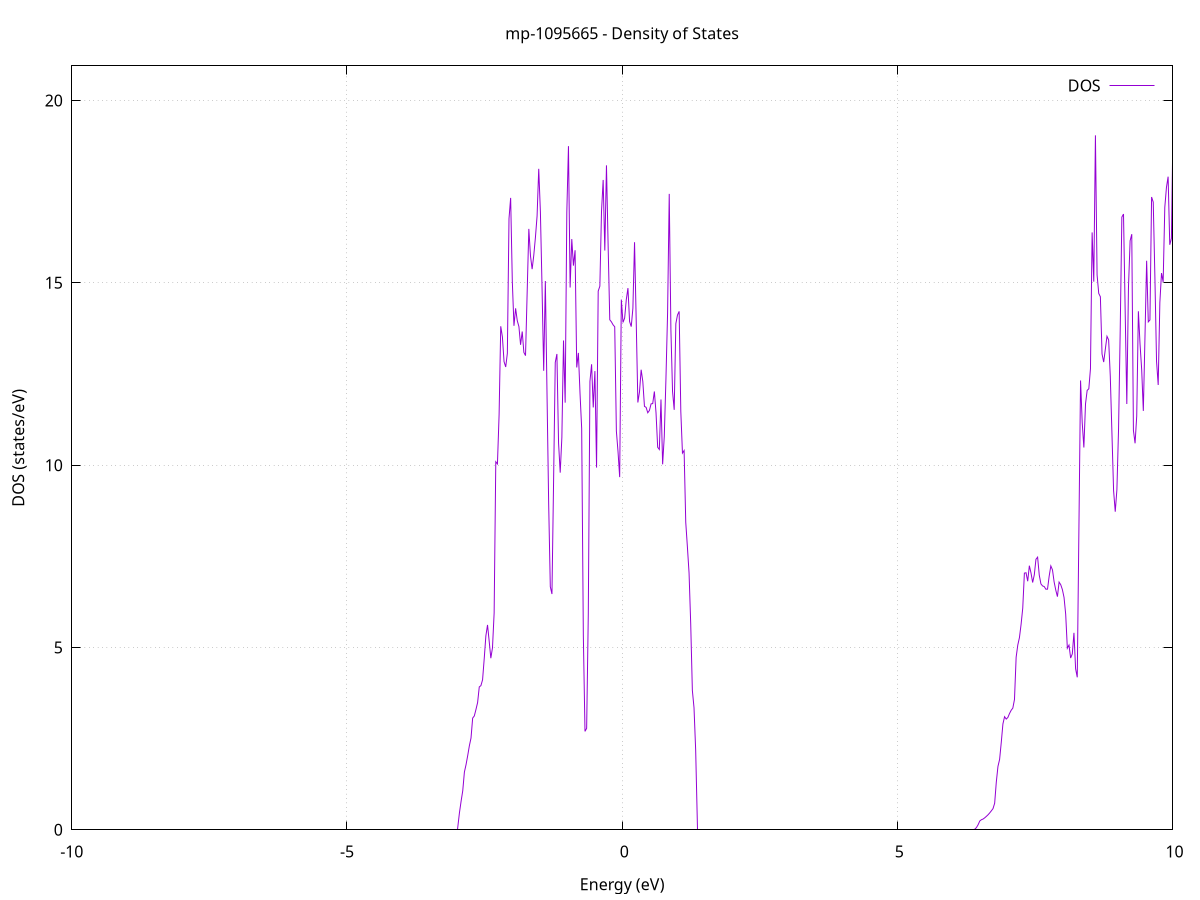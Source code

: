 set title 'mp-1095665 - Density of States'
set xlabel 'Energy (eV)'
set ylabel 'DOS (states/eV)'
set grid
set xrange [-10:10]
set yrange [0:20.949]
set xzeroaxis lt -1
set terminal png size 800,600
set output 'mp-1095665_dos_gnuplot.png'
plot '-' using 1:2 with lines title 'DOS'
-39.424700 0.000000
-39.394700 0.000000
-39.364700 0.000000
-39.334700 0.000000
-39.304700 0.000000
-39.274700 0.000000
-39.244600 0.000000
-39.214600 0.000000
-39.184600 0.000000
-39.154600 0.000000
-39.124600 0.000000
-39.094600 0.000000
-39.064600 0.000000
-39.034500 0.000000
-39.004500 0.000000
-38.974500 0.000000
-38.944500 0.000000
-38.914500 0.000000
-38.884500 0.000000
-38.854400 0.000000
-38.824400 0.000000
-38.794400 0.000000
-38.764400 0.000000
-38.734400 0.000000
-38.704400 0.000000
-38.674400 0.000000
-38.644300 0.000000
-38.614300 0.000000
-38.584300 0.000000
-38.554300 0.000000
-38.524300 0.000000
-38.494300 0.000000
-38.464200 0.000000
-38.434200 0.000000
-38.404200 0.000000
-38.374200 0.000000
-38.344200 0.000000
-38.314200 0.000000
-38.284200 0.000000
-38.254100 0.000000
-38.224100 0.000000
-38.194100 0.000000
-38.164100 0.000000
-38.134100 0.000000
-38.104100 0.000000
-38.074100 0.000000
-38.044000 0.000000
-38.014000 0.000000
-37.984000 0.000000
-37.954000 0.000000
-37.924000 0.000000
-37.894000 0.000000
-37.863900 0.000000
-37.833900 0.000000
-37.803900 0.000000
-37.773900 0.000000
-37.743900 0.000000
-37.713900 0.000000
-37.683900 0.000000
-37.653800 0.000000
-37.623800 0.000000
-37.593800 0.000000
-37.563800 0.000000
-37.533800 0.000000
-37.503800 0.000000
-37.473700 0.000000
-37.443700 0.000000
-37.413700 0.000000
-37.383700 0.000000
-37.353700 0.000000
-37.323700 0.000000
-37.293700 0.000000
-37.263600 0.000000
-37.233600 0.000000
-37.203600 0.000000
-37.173600 0.000000
-37.143600 0.000000
-37.113600 0.000000
-37.083500 0.000000
-37.053500 0.000000
-37.023500 0.000000
-36.993500 0.000000
-36.963500 0.000000
-36.933500 0.000000
-36.903500 0.000000
-36.873400 0.000000
-36.843400 0.000000
-36.813400 0.000000
-36.783400 0.000000
-36.753400 0.000000
-36.723400 0.000000
-36.693400 26.869400
-36.663300 295.104100
-36.633300 0.000000
-36.603300 0.000000
-36.573300 0.000000
-36.543300 0.000000
-36.513300 0.000000
-36.483200 0.000000
-36.453200 0.000000
-36.423200 0.000000
-36.393200 0.000000
-36.363200 0.000000
-36.333200 0.000000
-36.303200 0.000000
-36.273100 0.000000
-36.243100 0.000000
-36.213100 0.000000
-36.183100 0.000000
-36.153100 0.000000
-36.123100 0.000000
-36.093000 0.000000
-36.063000 0.000000
-36.033000 0.000000
-36.003000 0.000000
-35.973000 0.000000
-35.943000 0.000000
-35.913000 0.000000
-35.882900 0.000000
-35.852900 0.000000
-35.822900 0.000000
-35.792900 0.000000
-35.762900 0.000000
-35.732900 0.000000
-35.702800 0.000000
-35.672800 0.000000
-35.642800 0.000000
-35.612800 0.000000
-35.582800 0.000000
-35.552800 0.000000
-35.522800 0.000000
-35.492700 0.000000
-35.462700 0.000000
-35.432700 0.000000
-35.402700 0.000000
-35.372700 0.000000
-35.342700 0.000000
-35.312700 0.000000
-35.282600 0.000000
-35.252600 0.000000
-35.222600 0.000000
-35.192600 0.000000
-35.162600 0.000000
-35.132600 0.000000
-35.102500 0.000000
-35.072500 0.000000
-35.042500 0.000000
-35.012500 0.000000
-34.982500 0.000000
-34.952500 0.000000
-34.922500 0.000000
-34.892400 0.000000
-34.862400 0.000000
-34.832400 0.000000
-34.802400 0.000000
-34.772400 0.000000
-34.742400 0.000000
-34.712300 0.000000
-34.682300 0.000000
-34.652300 0.000000
-34.622300 0.000000
-34.592300 0.000000
-34.562300 0.000000
-34.532300 0.000000
-34.502200 0.000000
-34.472200 0.000000
-34.442200 0.000000
-34.412200 0.000000
-34.382200 0.000000
-34.352200 0.000000
-34.322200 0.000000
-34.292100 0.000000
-34.262100 0.000000
-34.232100 0.000000
-34.202100 0.000000
-34.172100 0.000000
-34.142100 0.000000
-34.112000 0.000000
-34.082000 0.000000
-34.052000 0.000000
-34.022000 0.000000
-33.992000 0.000000
-33.962000 0.000000
-33.932000 0.000000
-33.901900 0.000000
-33.871900 0.000000
-33.841900 0.000000
-33.811900 0.000000
-33.781900 0.000000
-33.751900 0.000000
-33.721800 0.000000
-33.691800 0.000000
-33.661800 0.000000
-33.631800 0.000000
-33.601800 0.000000
-33.571800 0.000000
-33.541800 0.000000
-33.511700 0.000000
-33.481700 0.000000
-33.451700 0.000000
-33.421700 0.000000
-33.391700 0.000000
-33.361700 0.000000
-33.331600 0.000000
-33.301600 0.000000
-33.271600 0.000000
-33.241600 0.000000
-33.211600 0.000000
-33.181600 0.000000
-33.151600 0.000000
-33.121500 0.000000
-33.091500 0.000000
-33.061500 0.000000
-33.031500 0.000000
-33.001500 0.000000
-32.971500 0.000000
-32.941500 0.000000
-32.911400 0.000000
-32.881400 0.000000
-32.851400 0.000000
-32.821400 0.000000
-32.791400 0.000000
-32.761400 0.000000
-32.731300 0.000000
-32.701300 0.000000
-32.671300 0.000000
-32.641300 0.000000
-32.611300 0.000000
-32.581300 0.000000
-32.551300 0.000000
-32.521200 0.000000
-32.491200 0.000000
-32.461200 0.000000
-32.431200 0.000000
-32.401200 0.000000
-32.371200 0.000000
-32.341100 0.000000
-32.311100 0.000000
-32.281100 0.000000
-32.251100 0.000000
-32.221100 0.000000
-32.191100 0.000000
-32.161100 0.000000
-32.131000 0.000000
-32.101000 0.000000
-32.071000 0.000000
-32.041000 0.000000
-32.011000 0.000000
-31.981000 0.000000
-31.950900 0.000000
-31.920900 0.000000
-31.890900 0.000000
-31.860900 0.000000
-31.830900 0.000000
-31.800900 0.000000
-31.770900 0.000000
-31.740800 0.000000
-31.710800 0.000000
-31.680800 0.000000
-31.650800 0.000000
-31.620800 0.000000
-31.590800 0.000000
-31.560800 0.000000
-31.530700 0.000000
-31.500700 0.000000
-31.470700 0.000000
-31.440700 0.000000
-31.410700 0.000000
-31.380700 0.000000
-31.350600 0.000000
-31.320600 0.000000
-31.290600 0.000000
-31.260600 0.000000
-31.230600 0.000000
-31.200600 0.000000
-31.170600 0.000000
-31.140500 0.000000
-31.110500 0.000000
-31.080500 0.000000
-31.050500 0.000000
-31.020500 0.000000
-30.990500 0.000000
-30.960400 0.000000
-30.930400 0.000000
-30.900400 0.000000
-30.870400 0.000000
-30.840400 0.000000
-30.810400 0.000000
-30.780400 0.000000
-30.750300 0.000000
-30.720300 0.000000
-30.690300 0.000000
-30.660300 0.000000
-30.630300 0.000000
-30.600300 0.000000
-30.570300 0.000000
-30.540200 0.000000
-30.510200 0.000000
-30.480200 0.000000
-30.450200 0.000000
-30.420200 0.000000
-30.390200 0.000000
-30.360100 0.000000
-30.330100 0.000000
-30.300100 0.000000
-30.270100 0.000000
-30.240100 0.000000
-30.210100 0.000000
-30.180100 0.000000
-30.150000 0.000000
-30.120000 0.000000
-30.090000 0.000000
-30.060000 0.000000
-30.030000 0.000000
-30.000000 0.000000
-29.969900 0.000000
-29.939900 0.000000
-29.909900 0.000000
-29.879900 0.000000
-29.849900 0.000000
-29.819900 0.000000
-29.789900 0.000000
-29.759800 0.000000
-29.729800 0.000000
-29.699800 0.000000
-29.669800 0.000000
-29.639800 0.000000
-29.609800 0.000000
-29.579700 0.000000
-29.549700 0.000000
-29.519700 0.000000
-29.489700 0.000000
-29.459700 0.000000
-29.429700 0.000000
-29.399700 0.000000
-29.369600 0.000000
-29.339600 0.000000
-29.309600 0.000000
-29.279600 0.000000
-29.249600 0.000000
-29.219600 0.000000
-29.189600 0.000000
-29.159500 0.000000
-29.129500 0.000000
-29.099500 0.000000
-29.069500 0.000000
-29.039500 0.000000
-29.009500 0.000000
-28.979400 0.000000
-28.949400 0.000000
-28.919400 0.000000
-28.889400 0.000000
-28.859400 0.000000
-28.829400 0.000000
-28.799400 0.000000
-28.769300 0.000000
-28.739300 0.000000
-28.709300 0.000000
-28.679300 0.000000
-28.649300 0.000000
-28.619300 0.000000
-28.589200 0.000000
-28.559200 0.000000
-28.529200 0.000000
-28.499200 0.000000
-28.469200 0.000000
-28.439200 0.000000
-28.409200 0.000000
-28.379100 0.000000
-28.349100 0.000000
-28.319100 0.000000
-28.289100 0.000000
-28.259100 0.000000
-28.229100 0.000000
-28.199000 0.000000
-28.169000 0.000000
-28.139000 0.000000
-28.109000 0.000000
-28.079000 0.000000
-28.049000 0.000000
-28.019000 0.000000
-27.988900 0.000000
-27.958900 0.000000
-27.928900 0.000000
-27.898900 0.000000
-27.868900 0.000000
-27.838900 0.000000
-27.808900 0.000000
-27.778800 0.000000
-27.748800 0.000000
-27.718800 0.000000
-27.688800 0.000000
-27.658800 0.000000
-27.628800 0.000000
-27.598700 0.000000
-27.568700 0.000000
-27.538700 0.000000
-27.508700 0.000000
-27.478700 0.000000
-27.448700 0.000000
-27.418700 0.000000
-27.388600 0.000000
-27.358600 0.000000
-27.328600 0.000000
-27.298600 0.000000
-27.268600 0.000000
-27.238600 0.000000
-27.208500 0.000000
-27.178500 0.000000
-27.148500 0.000000
-27.118500 0.000000
-27.088500 0.000000
-27.058500 0.000000
-27.028500 0.000000
-26.998400 0.000000
-26.968400 0.000000
-26.938400 0.000000
-26.908400 0.000000
-26.878400 0.000000
-26.848400 0.000000
-26.818400 0.000000
-26.788300 0.000000
-26.758300 0.000000
-26.728300 0.000000
-26.698300 0.000000
-26.668300 0.000000
-26.638300 0.000000
-26.608200 0.000000
-26.578200 0.000000
-26.548200 0.000000
-26.518200 0.000000
-26.488200 0.000000
-26.458200 0.000000
-26.428200 0.000000
-26.398100 0.000000
-26.368100 0.000000
-26.338100 0.000000
-26.308100 0.000000
-26.278100 0.000000
-26.248100 0.000000
-26.218000 0.000000
-26.188000 0.000000
-26.158000 0.000000
-26.128000 0.000000
-26.098000 0.000000
-26.068000 0.000000
-26.038000 0.000000
-26.007900 0.000000
-25.977900 0.000000
-25.947900 0.000000
-25.917900 0.000000
-25.887900 0.000000
-25.857900 0.000000
-25.827800 0.000000
-25.797800 0.000000
-25.767800 0.000000
-25.737800 0.000000
-25.707800 0.000000
-25.677800 0.000000
-25.647800 0.000000
-25.617700 0.000000
-25.587700 0.000000
-25.557700 0.000000
-25.527700 0.000000
-25.497700 0.000000
-25.467700 0.000000
-25.437700 0.000000
-25.407600 0.000000
-25.377600 0.000000
-25.347600 0.000000
-25.317600 0.000000
-25.287600 0.000000
-25.257600 0.000000
-25.227500 0.000000
-25.197500 0.000000
-25.167500 0.000000
-25.137500 0.000000
-25.107500 0.000000
-25.077500 0.000000
-25.047500 0.000000
-25.017400 0.000000
-24.987400 0.000000
-24.957400 0.000000
-24.927400 0.000000
-24.897400 0.000000
-24.867400 0.000000
-24.837300 0.000000
-24.807300 0.000000
-24.777300 0.000000
-24.747300 0.000000
-24.717300 0.000000
-24.687300 0.000000
-24.657300 0.000000
-24.627200 0.000000
-24.597200 0.000000
-24.567200 0.000000
-24.537200 0.000000
-24.507200 0.000000
-24.477200 0.000000
-24.447200 0.000000
-24.417100 0.000000
-24.387100 0.000000
-24.357100 0.000000
-24.327100 0.000000
-24.297100 0.000000
-24.267100 0.000000
-24.237000 0.000000
-24.207000 0.000000
-24.177000 0.000000
-24.147000 0.000000
-24.117000 0.000000
-24.087000 0.000000
-24.057000 0.000000
-24.026900 0.000000
-23.996900 0.000000
-23.966900 0.000000
-23.936900 0.000000
-23.906900 0.000000
-23.876900 0.000000
-23.846800 0.000000
-23.816800 0.000000
-23.786800 0.000000
-23.756800 0.000000
-23.726800 0.000000
-23.696800 0.000000
-23.666800 0.000000
-23.636700 0.000000
-23.606700 0.000000
-23.576700 0.000000
-23.546700 0.000000
-23.516700 0.000000
-23.486700 0.000000
-23.456600 0.000000
-23.426600 0.000000
-23.396600 0.000000
-23.366600 0.000000
-23.336600 0.000000
-23.306600 0.000000
-23.276600 0.000000
-23.246500 0.000000
-23.216500 0.000000
-23.186500 0.000000
-23.156500 0.000000
-23.126500 0.000000
-23.096500 0.000000
-23.066500 0.000000
-23.036400 0.000000
-23.006400 0.000000
-22.976400 0.000000
-22.946400 0.000000
-22.916400 0.000000
-22.886400 0.000000
-22.856300 0.000000
-22.826300 0.000000
-22.796300 0.000000
-22.766300 0.000000
-22.736300 0.000000
-22.706300 0.000000
-22.676300 0.000000
-22.646200 0.000000
-22.616200 0.000000
-22.586200 0.000000
-22.556200 0.000000
-22.526200 0.000000
-22.496200 0.000000
-22.466100 0.000000
-22.436100 0.000000
-22.406100 0.000000
-22.376100 0.000000
-22.346100 0.000000
-22.316100 0.000000
-22.286100 0.000000
-22.256000 0.000000
-22.226000 0.000000
-22.196000 0.000000
-22.166000 0.000000
-22.136000 0.000000
-22.106000 0.000000
-22.075900 0.000000
-22.045900 0.000000
-22.015900 0.000000
-21.985900 0.000000
-21.955900 0.000000
-21.925900 0.000000
-21.895900 0.000000
-21.865800 0.000000
-21.835800 0.000000
-21.805800 0.000000
-21.775800 0.000000
-21.745800 0.000000
-21.715800 0.000000
-21.685800 0.000000
-21.655700 0.000000
-21.625700 0.000000
-21.595700 0.000000
-21.565700 0.000000
-21.535700 0.000000
-21.505700 0.000000
-21.475600 0.000000
-21.445600 0.000000
-21.415600 0.000000
-21.385600 0.000000
-21.355600 0.000000
-21.325600 0.000000
-21.295600 0.000000
-21.265500 0.000000
-21.235500 0.000000
-21.205500 0.000000
-21.175500 0.000000
-21.145500 0.000000
-21.115500 0.000000
-21.085400 0.000000
-21.055400 0.000000
-21.025400 0.000000
-20.995400 0.000000
-20.965400 0.000000
-20.935400 0.000000
-20.905400 0.000000
-20.875300 0.000000
-20.845300 0.000000
-20.815300 0.000000
-20.785300 0.000000
-20.755300 0.000000
-20.725300 0.000000
-20.695300 0.000000
-20.665200 0.000000
-20.635200 0.000000
-20.605200 0.000000
-20.575200 0.000000
-20.545200 0.000000
-20.515200 0.000000
-20.485100 0.000000
-20.455100 0.000000
-20.425100 0.000000
-20.395100 0.000000
-20.365100 0.000000
-20.335100 0.000000
-20.305100 0.000000
-20.275000 0.000000
-20.245000 0.000000
-20.215000 0.000000
-20.185000 0.000000
-20.155000 0.000000
-20.125000 0.000000
-20.094900 0.000000
-20.064900 0.000000
-20.034900 0.000000
-20.004900 0.000000
-19.974900 0.000000
-19.944900 0.000000
-19.914900 0.000000
-19.884800 0.000000
-19.854800 0.000000
-19.824800 0.000000
-19.794800 0.000000
-19.764800 0.000000
-19.734800 0.000000
-19.704700 0.000000
-19.674700 0.000000
-19.644700 0.000000
-19.614700 0.000000
-19.584700 0.000000
-19.554700 0.000000
-19.524700 0.000000
-19.494600 0.000000
-19.464600 0.000000
-19.434600 0.000000
-19.404600 0.000000
-19.374600 0.000000
-19.344600 0.000000
-19.314600 0.000000
-19.284500 0.000000
-19.254500 0.000000
-19.224500 0.000000
-19.194500 0.000000
-19.164500 0.000000
-19.134500 0.000000
-19.104400 0.000000
-19.074400 0.000000
-19.044400 0.000000
-19.014400 0.000000
-18.984400 0.000000
-18.954400 0.000000
-18.924400 0.000000
-18.894300 0.000000
-18.864300 0.000000
-18.834300 0.000000
-18.804300 0.000000
-18.774300 0.000000
-18.744300 0.000000
-18.714200 0.000000
-18.684200 0.000000
-18.654200 0.388100
-18.624200 1.132300
-18.594200 1.684000
-18.564200 2.099200
-18.534200 2.520400
-18.504100 2.987700
-18.474100 3.685300
-18.444100 6.188300
-18.414100 8.876000
-18.384100 12.559600
-18.354100 23.223100
-18.324000 30.216300
-18.294000 29.514900
-18.264000 31.890900
-18.234000 31.017500
-18.204000 28.852100
-18.174000 16.115100
-18.144000 9.293100
-18.113900 12.022900
-18.083900 16.647300
-18.053900 19.440100
-18.023900 17.919100
-17.993900 18.520000
-17.963900 15.871700
-17.933900 26.276900
-17.903800 28.317600
-17.873800 29.796700
-17.843800 33.465300
-17.813800 59.423400
-17.783800 130.921800
-17.753800 117.356900
-17.723700 68.066700
-17.693700 0.000000
-17.663700 0.000000
-17.633700 0.000000
-17.603700 0.000000
-17.573700 0.000000
-17.543700 0.000000
-17.513600 0.000000
-17.483600 0.000000
-17.453600 0.000000
-17.423600 0.000000
-17.393600 0.000000
-17.363600 0.000000
-17.333500 0.000000
-17.303500 0.000000
-17.273500 0.000000
-17.243500 0.000000
-17.213500 0.000000
-17.183500 0.000000
-17.153500 0.000000
-17.123400 0.000000
-17.093400 0.000000
-17.063400 0.000000
-17.033400 0.000000
-17.003400 0.000000
-16.973400 0.000000
-16.943400 0.000000
-16.913300 0.000000
-16.883300 0.000000
-16.853300 0.000000
-16.823300 0.000000
-16.793300 0.000000
-16.763300 0.000000
-16.733200 0.000000
-16.703200 0.000000
-16.673200 0.000000
-16.643200 0.000000
-16.613200 0.000000
-16.583200 0.000000
-16.553200 0.000000
-16.523100 0.000000
-16.493100 0.000000
-16.463100 0.000000
-16.433100 0.000000
-16.403100 0.000000
-16.373100 0.000000
-16.343000 0.000000
-16.313000 0.000000
-16.283000 0.000000
-16.253000 0.000000
-16.223000 0.005200
-16.193000 0.081600
-16.163000 0.249100
-16.132900 0.394000
-16.102900 0.446200
-16.072900 0.533000
-16.042900 0.637900
-16.012900 0.757600
-15.982900 0.863100
-15.952800 0.957200
-15.922800 1.079000
-15.892800 1.190500
-15.862800 1.307900
-15.832800 1.504300
-15.802800 1.707100
-15.772800 2.125200
-15.742700 3.326300
-15.712700 3.596100
-15.682700 3.773400
-15.652700 3.947000
-15.622700 4.509300
-15.592700 5.086100
-15.562700 5.336000
-15.532600 5.747900
-15.502600 6.163900
-15.472600 7.284800
-15.442600 6.970700
-15.412600 6.722600
-15.382600 7.867300
-15.352500 9.591800
-15.322500 9.389300
-15.292500 11.862600
-15.262500 12.946300
-15.232500 18.722300
-15.202500 16.018100
-15.172500 16.904300
-15.142400 18.518400
-15.112400 17.877500
-15.082400 14.010100
-15.052400 13.862300
-15.022400 11.540000
-14.992400 6.627300
-14.962300 3.541900
-14.932300 1.859800
-14.902300 5.065300
-14.872300 9.706800
-14.842300 15.793000
-14.812300 14.862800
-14.782300 13.965500
-14.752200 12.404100
-14.722200 18.310700
-14.692200 29.610800
-14.662200 15.610500
-14.632200 25.126600
-14.602200 19.796800
-14.572200 17.744900
-14.542100 31.974400
-14.512100 16.351400
-14.482100 7.188300
-14.452100 4.340500
-14.422100 1.255700
-14.392100 0.000000
-14.362000 0.000000
-14.332000 0.000000
-14.302000 0.000000
-14.272000 0.000000
-14.242000 0.000000
-14.212000 0.000000
-14.182000 0.000000
-14.151900 0.000000
-14.121900 0.000000
-14.091900 0.000000
-14.061900 0.000000
-14.031900 0.000000
-14.001900 0.000000
-13.971800 0.000000
-13.941800 0.000000
-13.911800 0.000000
-13.881800 0.000000
-13.851800 0.000000
-13.821800 0.000000
-13.791800 0.000000
-13.761700 0.000000
-13.731700 0.000000
-13.701700 0.000000
-13.671700 0.000000
-13.641700 0.000000
-13.611700 0.000000
-13.581600 0.000000
-13.551600 0.000000
-13.521600 0.000000
-13.491600 0.000000
-13.461600 0.000000
-13.431600 0.000000
-13.401600 0.000000
-13.371500 0.000000
-13.341500 0.000000
-13.311500 0.000000
-13.281500 0.000000
-13.251500 0.000000
-13.221500 0.000000
-13.191500 0.000000
-13.161400 0.000000
-13.131400 0.000000
-13.101400 0.000000
-13.071400 0.000000
-13.041400 0.000000
-13.011400 0.000000
-12.981300 0.000000
-12.951300 0.000000
-12.921300 0.000000
-12.891300 0.000000
-12.861300 0.000000
-12.831300 0.000000
-12.801300 0.000000
-12.771200 0.000000
-12.741200 0.000000
-12.711200 0.000000
-12.681200 0.000000
-12.651200 0.000000
-12.621200 0.000000
-12.591100 0.000000
-12.561100 0.000000
-12.531100 0.000000
-12.501100 0.000000
-12.471100 0.000000
-12.441100 0.000000
-12.411100 0.000000
-12.381000 0.000000
-12.351000 0.000000
-12.321000 0.000000
-12.291000 0.000000
-12.261000 0.000000
-12.231000 0.000000
-12.200900 0.000000
-12.170900 0.000000
-12.140900 0.000000
-12.110900 0.000000
-12.080900 0.000000
-12.050900 0.000000
-12.020900 0.000000
-11.990800 0.000000
-11.960800 0.000000
-11.930800 0.000000
-11.900800 0.000000
-11.870800 0.000000
-11.840800 0.000000
-11.810800 0.000000
-11.780700 0.000000
-11.750700 0.000000
-11.720700 0.000000
-11.690700 0.000000
-11.660700 0.000000
-11.630700 0.000000
-11.600600 0.000000
-11.570600 0.000000
-11.540600 0.000000
-11.510600 0.000000
-11.480600 0.000000
-11.450600 0.000000
-11.420600 0.000000
-11.390500 0.000000
-11.360500 0.000000
-11.330500 0.000000
-11.300500 0.000000
-11.270500 0.000000
-11.240500 0.000000
-11.210400 0.000000
-11.180400 0.000000
-11.150400 0.000000
-11.120400 0.000000
-11.090400 0.000000
-11.060400 0.000000
-11.030400 0.000000
-11.000300 0.000000
-10.970300 0.000000
-10.940300 0.000000
-10.910300 0.000000
-10.880300 0.000000
-10.850300 0.000000
-10.820300 0.000000
-10.790200 0.000000
-10.760200 0.000000
-10.730200 0.000000
-10.700200 0.000000
-10.670200 0.000000
-10.640200 0.000000
-10.610100 0.000000
-10.580100 0.000000
-10.550100 0.000000
-10.520100 0.000000
-10.490100 0.000000
-10.460100 0.000000
-10.430100 0.000000
-10.400000 0.000000
-10.370000 0.000000
-10.340000 0.000000
-10.310000 0.000000
-10.280000 0.000000
-10.250000 0.000000
-10.219900 0.000000
-10.189900 0.000000
-10.159900 0.000000
-10.129900 0.000000
-10.099900 0.000000
-10.069900 0.000000
-10.039900 0.000000
-10.009800 0.000000
-9.979800 0.000000
-9.949800 0.000000
-9.919800 0.000000
-9.889800 0.000000
-9.859800 0.000000
-9.829700 0.000000
-9.799700 0.000000
-9.769700 0.000000
-9.739700 0.000000
-9.709700 0.000000
-9.679700 0.000000
-9.649700 0.000000
-9.619600 0.000000
-9.589600 0.000000
-9.559600 0.000000
-9.529600 0.000000
-9.499600 0.000000
-9.469600 0.000000
-9.439600 0.000000
-9.409500 0.000000
-9.379500 0.000000
-9.349500 0.000000
-9.319500 0.000000
-9.289500 0.000000
-9.259500 0.000000
-9.229400 0.000000
-9.199400 0.000000
-9.169400 0.000000
-9.139400 0.000000
-9.109400 0.000000
-9.079400 0.000000
-9.049400 0.000000
-9.019300 0.000000
-8.989300 0.000000
-8.959300 0.000000
-8.929300 0.000000
-8.899300 0.000000
-8.869300 0.000000
-8.839200 0.000000
-8.809200 0.000000
-8.779200 0.000000
-8.749200 0.000000
-8.719200 0.000000
-8.689200 0.000000
-8.659200 0.000000
-8.629100 0.000000
-8.599100 0.000000
-8.569100 0.000000
-8.539100 0.000000
-8.509100 0.000000
-8.479100 0.000000
-8.449000 0.000000
-8.419000 0.000000
-8.389000 0.000000
-8.359000 0.000000
-8.329000 0.000000
-8.299000 0.000000
-8.269000 0.000000
-8.238900 0.000000
-8.208900 0.000000
-8.178900 0.000000
-8.148900 0.000000
-8.118900 0.000000
-8.088900 0.000000
-8.058900 0.000000
-8.028800 0.000000
-7.998800 0.000000
-7.968800 0.000000
-7.938800 0.000000
-7.908800 0.000000
-7.878800 0.000000
-7.848700 0.000000
-7.818700 0.000000
-7.788700 0.000000
-7.758700 0.000000
-7.728700 0.000000
-7.698700 0.000000
-7.668700 0.000000
-7.638600 0.000000
-7.608600 0.000000
-7.578600 0.000000
-7.548600 0.000000
-7.518600 0.000000
-7.488600 0.000000
-7.458500 0.000000
-7.428500 0.000000
-7.398500 0.000000
-7.368500 0.000000
-7.338500 0.000000
-7.308500 0.000000
-7.278500 0.000000
-7.248400 0.000000
-7.218400 0.000000
-7.188400 0.000000
-7.158400 0.000000
-7.128400 0.000000
-7.098400 0.000000
-7.068400 0.000000
-7.038300 0.000000
-7.008300 0.000000
-6.978300 0.000000
-6.948300 0.000000
-6.918300 0.000000
-6.888300 0.000000
-6.858200 0.000000
-6.828200 0.000000
-6.798200 0.000000
-6.768200 0.000000
-6.738200 0.000000
-6.708200 0.000000
-6.678200 0.000000
-6.648100 0.000000
-6.618100 0.000000
-6.588100 0.000000
-6.558100 0.000000
-6.528100 0.000000
-6.498100 0.000000
-6.468000 0.000000
-6.438000 0.000000
-6.408000 0.000000
-6.378000 0.000000
-6.348000 0.000000
-6.318000 0.000000
-6.288000 0.000000
-6.257900 0.000000
-6.227900 0.000000
-6.197900 0.000000
-6.167900 0.000000
-6.137900 0.000000
-6.107900 0.000000
-6.077800 0.000000
-6.047800 0.000000
-6.017800 0.000000
-5.987800 0.000000
-5.957800 0.000000
-5.927800 0.000000
-5.897800 0.000000
-5.867700 0.000000
-5.837700 0.000000
-5.807700 0.000000
-5.777700 0.000000
-5.747700 0.000000
-5.717700 0.000000
-5.687700 0.000000
-5.657600 0.000000
-5.627600 0.000000
-5.597600 0.000000
-5.567600 0.000000
-5.537600 0.000000
-5.507600 0.000000
-5.477500 0.000000
-5.447500 0.000000
-5.417500 0.000000
-5.387500 0.000000
-5.357500 0.000000
-5.327500 0.000000
-5.297500 0.000000
-5.267400 0.000000
-5.237400 0.000000
-5.207400 0.000000
-5.177400 0.000000
-5.147400 0.000000
-5.117400 0.000000
-5.087300 0.000000
-5.057300 0.000000
-5.027300 0.000000
-4.997300 0.000000
-4.967300 0.000000
-4.937300 0.000000
-4.907300 0.000000
-4.877200 0.000000
-4.847200 0.000000
-4.817200 0.000000
-4.787200 0.000000
-4.757200 0.000000
-4.727200 0.000000
-4.697200 0.000000
-4.667100 0.000000
-4.637100 0.000000
-4.607100 0.000000
-4.577100 0.000000
-4.547100 0.000000
-4.517100 0.000000
-4.487000 0.000000
-4.457000 0.000000
-4.427000 0.000000
-4.397000 0.000000
-4.367000 0.000000
-4.337000 0.000000
-4.307000 0.000000
-4.276900 0.000000
-4.246900 0.000000
-4.216900 0.000000
-4.186900 0.000000
-4.156900 0.000000
-4.126900 0.000000
-4.096800 0.000000
-4.066800 0.000000
-4.036800 0.000000
-4.006800 0.000000
-3.976800 0.000000
-3.946800 0.000000
-3.916800 0.000000
-3.886700 0.000000
-3.856700 0.000000
-3.826700 0.000000
-3.796700 0.000000
-3.766700 0.000000
-3.736700 0.000000
-3.706600 0.000000
-3.676600 0.000000
-3.646600 0.000000
-3.616600 0.000000
-3.586600 0.000000
-3.556600 0.000000
-3.526600 0.000000
-3.496500 0.000000
-3.466500 0.000000
-3.436500 0.000000
-3.406500 0.000000
-3.376500 0.000000
-3.346500 0.000000
-3.316500 0.000000
-3.286400 0.000000
-3.256400 0.000000
-3.226400 0.000000
-3.196400 0.000000
-3.166400 0.000000
-3.136400 0.000000
-3.106300 0.000000
-3.076300 0.000000
-3.046300 0.000000
-3.016300 0.000000
-2.986300 0.000000
-2.956300 0.465900
-2.926300 0.782400
-2.896200 1.070800
-2.866200 1.582600
-2.836200 1.787200
-2.806200 2.034500
-2.776200 2.302400
-2.746200 2.515500
-2.716100 3.062800
-2.686100 3.121500
-2.656100 3.300100
-2.626100 3.490500
-2.596100 3.917300
-2.566100 3.953300
-2.536100 4.113100
-2.506000 4.694700
-2.476000 5.318700
-2.446000 5.617300
-2.416000 5.173100
-2.386000 4.705700
-2.356000 4.991500
-2.325900 5.945400
-2.295900 10.092800
-2.265900 10.034300
-2.235900 11.378700
-2.205900 13.807900
-2.175900 13.519100
-2.145900 12.838900
-2.115800 12.691800
-2.085800 13.066200
-2.055800 16.761000
-2.025800 17.329000
-1.995800 15.043200
-1.965800 13.820700
-1.935800 14.299500
-1.905700 13.961400
-1.875700 13.798200
-1.845700 13.300100
-1.815700 13.664200
-1.785700 13.091700
-1.755700 13.002800
-1.725600 14.751700
-1.695600 16.478100
-1.665600 15.739400
-1.635600 15.374700
-1.605600 15.755800
-1.575600 16.247900
-1.545600 16.831400
-1.515500 18.126500
-1.485500 16.950400
-1.455500 14.870200
-1.425500 12.587300
-1.395500 15.050100
-1.365500 12.000100
-1.335400 8.971000
-1.305400 6.664900
-1.275400 6.465400
-1.245400 9.595800
-1.215400 12.816300
-1.185400 13.047900
-1.155400 10.607700
-1.125300 9.794100
-1.095300 10.758400
-1.065300 13.418100
-1.035300 11.712800
-1.005300 16.938100
-0.975300 18.747400
-0.945300 14.870400
-0.915200 16.198600
-0.885200 15.471400
-0.855200 15.892900
-0.825200 12.678400
-0.795200 13.077800
-0.765200 11.960300
-0.735100 11.002200
-0.705100 5.324200
-0.675100 2.698500
-0.645100 2.782600
-0.615100 5.908900
-0.585100 12.296300
-0.555100 12.766000
-0.525000 11.582700
-0.495000 12.579000
-0.465000 9.931800
-0.435000 14.773200
-0.405000 14.908000
-0.375000 16.955300
-0.344900 17.821200
-0.314900 15.886000
-0.284900 18.221800
-0.254900 16.040300
-0.224900 13.987000
-0.194900 13.928800
-0.164900 13.848200
-0.134800 13.793800
-0.104800 10.931500
-0.074800 10.368700
-0.044800 9.670700
-0.014800 14.540100
0.015200 13.912700
0.045300 14.032300
0.075300 14.537400
0.105300 14.854900
0.135300 13.936600
0.165300 13.798800
0.195300 14.301100
0.225300 16.113800
0.255400 13.966800
0.285400 11.717800
0.315400 12.010600
0.345400 12.616900
0.375400 12.293800
0.405400 11.611800
0.435400 11.584500
0.465500 11.436000
0.495500 11.498700
0.525500 11.680000
0.555500 11.687900
0.585500 12.019700
0.615500 11.436000
0.645600 10.489400
0.675600 10.429300
0.705600 11.799700
0.735600 10.022800
0.765600 10.786100
0.795600 12.356200
0.825600 14.164400
0.855700 17.437900
0.885700 13.724800
0.915700 12.022500
0.945700 11.516600
0.975700 13.879400
1.005700 14.117000
1.035800 14.216400
1.065800 11.476600
1.095800 10.331000
1.125800 10.399400
1.155800 8.430100
1.185800 7.752100
1.215800 7.042200
1.245900 5.648600
1.275900 3.820800
1.305900 3.344900
1.335900 2.186900
1.365900 0.000000
1.395900 0.000000
1.426000 0.000000
1.456000 0.000000
1.486000 0.000000
1.516000 0.000000
1.546000 0.000000
1.576000 0.000000
1.606000 0.000000
1.636100 0.000000
1.666100 0.000000
1.696100 0.000000
1.726100 0.000000
1.756100 0.000000
1.786100 0.000000
1.816100 0.000000
1.846200 0.000000
1.876200 0.000000
1.906200 0.000000
1.936200 0.000000
1.966200 0.000000
1.996200 0.000000
2.026300 0.000000
2.056300 0.000000
2.086300 0.000000
2.116300 0.000000
2.146300 0.000000
2.176300 0.000000
2.206300 0.000000
2.236400 0.000000
2.266400 0.000000
2.296400 0.000000
2.326400 0.000000
2.356400 0.000000
2.386400 0.000000
2.416500 0.000000
2.446500 0.000000
2.476500 0.000000
2.506500 0.000000
2.536500 0.000000
2.566500 0.000000
2.596500 0.000000
2.626600 0.000000
2.656600 0.000000
2.686600 0.000000
2.716600 0.000000
2.746600 0.000000
2.776600 0.000000
2.806600 0.000000
2.836700 0.000000
2.866700 0.000000
2.896700 0.000000
2.926700 0.000000
2.956700 0.000000
2.986700 0.000000
3.016800 0.000000
3.046800 0.000000
3.076800 0.000000
3.106800 0.000000
3.136800 0.000000
3.166800 0.000000
3.196800 0.000000
3.226900 0.000000
3.256900 0.000000
3.286900 0.000000
3.316900 0.000000
3.346900 0.000000
3.376900 0.000000
3.407000 0.000000
3.437000 0.000000
3.467000 0.000000
3.497000 0.000000
3.527000 0.000000
3.557000 0.000000
3.587000 0.000000
3.617100 0.000000
3.647100 0.000000
3.677100 0.000000
3.707100 0.000000
3.737100 0.000000
3.767100 0.000000
3.797200 0.000000
3.827200 0.000000
3.857200 0.000000
3.887200 0.000000
3.917200 0.000000
3.947200 0.000000
3.977200 0.000000
4.007300 0.000000
4.037300 0.000000
4.067300 0.000000
4.097300 0.000000
4.127300 0.000000
4.157300 0.000000
4.187300 0.000000
4.217400 0.000000
4.247400 0.000000
4.277400 0.000000
4.307400 0.000000
4.337400 0.000000
4.367400 0.000000
4.397500 0.000000
4.427500 0.000000
4.457500 0.000000
4.487500 0.000000
4.517500 0.000000
4.547500 0.000000
4.577500 0.000000
4.607600 0.000000
4.637600 0.000000
4.667600 0.000000
4.697600 0.000000
4.727600 0.000000
4.757600 0.000000
4.787700 0.000000
4.817700 0.000000
4.847700 0.000000
4.877700 0.000000
4.907700 0.000000
4.937700 0.000000
4.967700 0.000000
4.997800 0.000000
5.027800 0.000000
5.057800 0.000000
5.087800 0.000000
5.117800 0.000000
5.147800 0.000000
5.177900 0.000000
5.207900 0.000000
5.237900 0.000000
5.267900 0.000000
5.297900 0.000000
5.327900 0.000000
5.357900 0.000000
5.388000 0.000000
5.418000 0.000000
5.448000 0.000000
5.478000 0.000000
5.508000 0.000000
5.538000 0.000000
5.568000 0.000000
5.598100 0.000000
5.628100 0.000000
5.658100 0.000000
5.688100 0.000000
5.718100 0.000000
5.748100 0.000000
5.778200 0.000000
5.808200 0.000000
5.838200 0.000000
5.868200 0.000000
5.898200 0.000000
5.928200 0.000000
5.958200 0.000000
5.988300 0.000000
6.018300 0.000000
6.048300 0.000000
6.078300 0.000000
6.108300 0.000000
6.138300 0.000000
6.168400 0.000000
6.198400 0.000000
6.228400 0.000000
6.258400 0.000000
6.288400 0.000000
6.318400 0.000000
6.348400 0.000000
6.378500 0.000000
6.408500 0.015500
6.438500 0.062400
6.468500 0.140700
6.498500 0.241500
6.528500 0.276200
6.558500 0.294500
6.588600 0.328400
6.618600 0.368600
6.648600 0.411700
6.678600 0.462400
6.708600 0.519500
6.738600 0.580200
6.768700 0.728000
6.798700 1.309700
6.828700 1.737400
6.858700 1.931100
6.888700 2.396100
6.918700 2.901800
6.948700 3.100900
6.978800 3.036100
7.008800 3.080600
7.038800 3.189000
7.068800 3.277400
7.098800 3.337000
7.128800 3.573800
7.158900 4.731600
7.188900 5.067100
7.218900 5.269500
7.248900 5.634600
7.278900 6.076500
7.308900 7.039000
7.338900 7.048400
7.369000 6.816200
7.399000 7.242600
7.429000 7.042100
7.459000 6.780500
7.489000 6.992500
7.519000 7.418200
7.549100 7.476200
7.579100 6.983200
7.609100 6.743600
7.639100 6.687100
7.669100 6.669600
7.699100 6.597100
7.729100 6.599000
7.759200 6.955300
7.789200 7.236400
7.819200 7.127300
7.849200 6.796400
7.879200 6.573100
7.909200 6.393500
7.939200 6.792200
7.969300 6.720900
7.999300 6.586400
8.029300 6.371300
8.059300 5.908300
8.089300 4.979400
8.119300 5.064700
8.149400 4.709500
8.179400 4.824000
8.209400 5.400500
8.239400 4.416100
8.269400 4.181300
8.299400 8.224600
8.329400 12.321700
8.359500 11.167700
8.389500 10.483700
8.419500 11.680800
8.449500 12.049300
8.479500 12.094100
8.509500 12.645200
8.539600 16.381100
8.569600 15.031700
8.599600 19.044300
8.629600 15.220400
8.659600 14.709700
8.689600 14.617100
8.719600 13.049100
8.749700 12.825900
8.779700 13.180200
8.809700 13.532700
8.839700 13.433600
8.869700 12.432800
8.899700 10.867200
8.929700 9.298800
8.959800 8.722800
8.989800 9.327200
9.019800 10.994200
9.049800 13.683000
9.079800 16.801400
9.109800 16.885500
9.139900 14.244800
9.169900 11.676200
9.199900 14.864800
9.229900 16.153200
9.259900 16.333600
9.289900 10.953800
9.319900 10.598300
9.350000 11.344800
9.380000 14.219700
9.410000 13.325200
9.440000 12.620900
9.470000 11.486000
9.500000 13.521500
9.530100 15.604400
9.560100 13.928600
9.590100 13.980700
9.620100 17.352600
9.650100 17.212500
9.680100 15.158000
9.710100 12.848700
9.740200 12.197400
9.770200 14.455200
9.800200 15.266300
9.830200 15.022900
9.860200 17.070000
9.890200 17.617000
9.920300 17.910700
9.950300 16.042600
9.980300 16.214600
10.010300 19.376200
10.040300 21.698100
10.070300 18.804400
10.100300 13.449700
10.130400 16.580200
10.160400 31.871100
10.190400 19.460500
10.220400 13.623600
10.250400 24.898500
10.280400 28.865800
10.310400 18.206900
10.340500 23.486500
10.370500 18.278600
10.400500 14.013500
10.430500 16.397500
10.460500 14.085900
10.490500 9.316100
10.520600 5.690600
10.550600 4.019900
10.580600 4.054300
10.610600 4.218500
10.640600 3.087700
10.670600 2.518800
10.700600 2.602000
10.730700 2.628100
10.760700 2.727600
10.790700 3.070500
10.820700 3.234600
10.850700 3.158600
10.880700 3.071900
10.910800 3.129200
10.940800 3.069700
10.970800 3.061100
11.000800 3.076700
11.030800 3.077300
11.060800 2.874200
11.090800 2.719200
11.120900 2.759200
11.150900 2.893700
11.180900 2.982200
11.210900 2.991600
11.240900 2.969400
11.270900 2.938000
11.301000 2.978100
11.331000 2.751500
11.361000 2.681600
11.391000 2.636900
11.421000 2.627400
11.451000 2.649500
11.481000 2.719600
11.511100 2.771000
11.541100 2.739600
11.571100 2.654800
11.601100 2.601700
11.631100 2.593000
11.661100 2.587200
11.691100 2.580200
11.721200 2.574900
11.751200 2.578500
11.781200 2.591200
11.811200 2.542000
11.841200 2.506100
11.871200 2.452400
11.901300 2.405700
11.931300 2.380500
11.961300 2.381900
11.991300 2.405800
12.021300 2.387600
12.051300 2.240000
12.081300 2.139900
12.111400 2.116800
12.141400 2.096700
12.171400 2.076000
12.201400 2.085100
12.231400 2.131000
12.261400 2.153600
12.291500 2.135400
12.321500 2.073200
12.351500 2.058800
12.381500 1.997100
12.411500 1.984700
12.441500 2.108300
12.471500 2.085800
12.501600 1.984200
12.531600 1.959800
12.561600 1.952300
12.591600 1.940900
12.621600 1.937600
12.651600 1.947700
12.681600 1.956900
12.711700 1.880600
12.741700 1.694900
12.771700 1.654300
12.801700 2.080900
12.831700 2.151700
12.861700 2.169600
12.891800 2.113500
12.921800 2.003500
12.951800 1.953000
12.981800 1.958500
13.011800 1.981900
13.041800 2.008600
13.071800 2.116300
13.101900 2.326000
13.131900 2.144100
13.161900 2.358700
13.191900 2.482500
13.221900 2.672300
13.251900 2.943600
13.282000 2.891000
13.312000 2.874000
13.342000 3.294400
13.372000 3.383800
13.402000 3.644700
13.432000 3.801300
13.462000 4.175200
13.492100 4.869900
13.522100 4.693600
13.552100 5.059600
13.582100 5.165400
13.612100 5.308200
13.642100 5.388700
13.672200 5.532600
13.702200 5.779700
13.732200 5.920600
13.762200 6.038100
13.792200 5.993200
13.822200 5.970800
13.852200 5.902500
13.882300 5.695600
13.912300 5.485300
13.942300 5.321200
13.972300 5.207100
14.002300 5.184400
14.032300 5.186900
14.062300 5.199900
14.092400 5.189700
14.122400 5.102500
14.152400 5.028200
14.182400 5.010700
14.212400 5.032700
14.242400 5.133300
14.272500 5.036900
14.302500 5.149300
14.332500 5.294900
14.362500 5.391600
14.392500 5.199800
14.422500 4.785900
14.452500 4.710100
14.482600 4.693500
14.512600 4.708400
14.542600 4.625100
14.572600 4.442600
14.602600 4.392700
14.632600 4.431000
14.662700 4.276400
14.692700 4.119600
14.722700 3.867500
14.752700 3.650200
14.782700 3.432900
14.812700 2.895600
14.842700 2.545800
14.872800 2.112200
14.902800 2.055800
14.932800 2.049100
14.962800 2.101700
14.992800 2.196600
15.022800 2.285200
15.052900 2.554800
15.082900 3.049900
15.112900 3.590400
15.142900 3.720400
15.172900 3.694300
15.202900 3.804900
15.232900 3.702100
15.263000 3.509100
15.293000 3.474300
15.323000 3.496100
15.353000 3.711300
15.383000 4.237100
15.413000 3.845800
15.443000 4.073900
15.473100 4.351400
15.503100 4.532300
15.533100 4.714500
15.563100 4.735400
15.593100 4.454800
15.623100 4.288900
15.653200 4.367200
15.683200 4.577100
15.713200 4.879500
15.743200 4.723200
15.773200 4.758200
15.803200 4.888100
15.833200 4.947700
15.863300 4.977700
15.893300 4.942200
15.923300 4.930200
15.953300 4.965000
15.983300 5.056800
16.013300 4.873200
16.043400 4.695800
16.073400 4.493100
16.103400 4.272200
16.133400 4.130100
16.163400 4.065800
16.193400 4.031800
16.223400 3.938400
16.253500 3.866300
16.283500 3.798500
16.313500 3.990800
16.343500 3.748400
16.373500 3.622700
16.403500 2.805300
16.433500 2.558500
16.463600 2.605200
16.493600 2.959400
16.523600 3.088700
16.553600 2.936200
16.583600 2.788100
16.613600 2.605200
16.643700 2.401300
16.673700 2.243500
16.703700 2.149600
16.733700 2.007800
16.763700 1.891400
16.793700 1.795000
16.823700 1.766100
16.853800 1.775300
16.883800 1.756400
16.913800 1.726800
16.943800 1.682300
16.973800 1.698400
17.003800 1.839200
17.033900 1.811500
17.063900 1.618300
17.093900 1.312500
17.123900 1.048700
17.153900 0.863900
17.183900 0.750000
17.213900 0.695400
17.244000 0.729200
17.274000 0.666500
17.304000 0.534300
17.334000 0.444400
17.364000 0.375800
17.394000 0.318300
17.424100 0.291600
17.454100 0.282700
17.484100 0.275700
17.514100 0.267100
17.544100 0.257200
17.574100 0.247500
17.604100 0.245900
17.634200 0.235600
17.664200 0.215900
17.694200 0.188400
17.724200 0.155400
17.754200 0.131600
17.784200 0.113600
17.814200 0.052000
17.844300 0.014200
17.874300 0.000100
17.904300 0.000000
17.934300 0.000000
17.964300 0.000000
17.994300 0.000000
18.024400 0.000000
18.054400 0.000000
18.084400 0.000000
18.114400 0.000000
18.144400 0.000000
18.174400 0.000000
18.204400 0.000000
18.234500 0.000000
18.264500 0.000000
18.294500 0.000000
18.324500 0.000000
18.354500 0.000000
18.384500 0.000000
18.414600 0.000000
18.444600 0.000000
18.474600 0.000000
18.504600 0.000000
18.534600 0.000000
18.564600 0.000000
18.594600 0.000000
18.624700 0.000000
18.654700 0.000000
18.684700 0.000000
18.714700 0.000000
18.744700 0.000000
18.774700 0.000000
18.804700 0.000000
18.834800 0.000000
18.864800 0.000000
18.894800 0.000000
18.924800 0.000000
18.954800 0.000000
18.984800 0.000000
19.014900 0.000000
19.044900 0.000000
19.074900 0.000000
19.104900 0.000000
19.134900 0.000000
19.164900 0.000000
19.194900 0.000000
19.225000 0.000000
19.255000 0.000000
19.285000 0.000000
19.315000 0.000000
19.345000 0.000000
19.375000 0.000000
19.405100 0.000000
19.435100 0.000000
19.465100 0.000000
19.495100 0.000000
19.525100 0.000000
19.555100 0.000000
19.585100 0.000000
19.615200 0.000000
19.645200 0.000000
19.675200 0.000000
19.705200 0.000000
19.735200 0.000000
19.765200 0.000000
19.795300 0.000000
19.825300 0.000000
19.855300 0.000000
19.885300 0.000000
19.915300 0.000000
19.945300 0.000000
19.975300 0.000000
20.005400 0.000000
20.035400 0.000000
20.065400 0.000000
20.095400 0.000000
20.125400 0.000000
20.155400 0.000000
20.185400 0.000000
20.215500 0.000000
20.245500 0.000000
20.275500 0.000000
20.305500 0.000000
20.335500 0.000000
20.365500 0.000000
20.395600 0.000000
20.425600 0.000000
20.455600 0.000000
20.485600 0.000000
20.515600 0.000000
20.545600 0.000000
20.575600 0.000000
20.605700 0.000000
e
